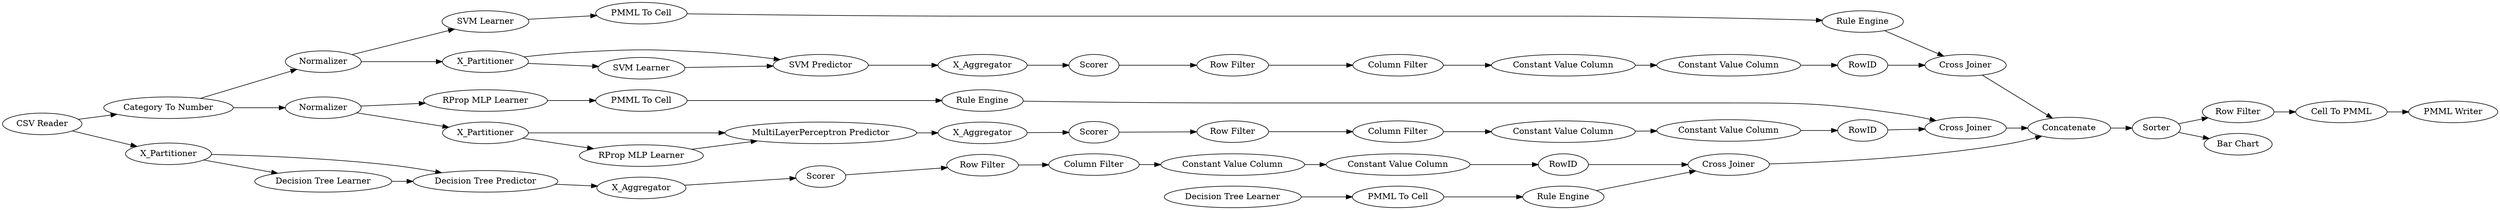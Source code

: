 digraph {
	"-3653181303116394792_38" [label="Cross Joiner"]
	"-6614419286029523367_62" [label=Concatenate]
	"-3161035991901944697_294" [label="Column Filter"]
	"5258161982767270901_294" [label="Column Filter"]
	"5258161982767270901_293" [label=RowID]
	"-7041075807819719526_33" [label="SVM Learner"]
	"-2579843822466273369_39" [label="Cross Joiner"]
	"-3653181303116394792_7" [label=X_Aggregator]
	"-6614419286029523367_53" [label="Row Filter"]
	"5258161982767270901_290" [label="Constant Value Column"]
	"-2579843822466273369_40" [label=Normalizer]
	"-2579843822466273369_32" [label="SVM Predictor"]
	"-1782925423265923604_34" [label="Rule Engine"]
	"-2579843822466273369_41" [label=Scorer]
	"-2306883726669678587_34" [label="Rule Engine"]
	"-3161035991901944697_293" [label=RowID]
	"-3653181303116394792_32" [label="Decision Tree Predictor"]
	"-6614419286029523367_64" [label="Bar Chart"]
	"-6614419286029523367_63" [label="PMML Writer"]
	"-3161035991901944697_292" [label="Constant Value Column"]
	"-1891490799086717491_40" [label=Scorer]
	"-2579843822466273369_7" [label=X_Aggregator]
	"-2306883726669678587_35" [label="RProp MLP Learner"]
	"-6614419286029523367_58" [label="Category To Number"]
	"-1891490799086717491_38" [label="Cross Joiner"]
	"-1782925423265923604_33" [label="Decision Tree Learner"]
	"-2908352968246099551_294" [label="Column Filter"]
	"-6614419286029523367_52" [label=Sorter]
	"-3161035991901944697_290" [label="Constant Value Column"]
	"-1891490799086717491_32" [label="MultiLayerPerceptron Predictor"]
	"-2306883726669678587_22" [label="PMML To Cell"]
	"-3653181303116394792_2" [label=X_Partitioner]
	"-2908352968246099551_9" [label="Row Filter"]
	"-2908352968246099551_292" [label="Constant Value Column"]
	"-3161035991901944697_9" [label="Row Filter"]
	"-1891490799086717491_39" [label=Normalizer]
	"-6614419286029523367_54" [label="Cell To PMML"]
	"-2579843822466273369_2" [label=X_Partitioner]
	"-3653181303116394792_31" [label="Decision Tree Learner"]
	"5258161982767270901_9" [label="Row Filter"]
	"-1891490799086717491_7" [label=X_Aggregator]
	"-2908352968246099551_293" [label=RowID]
	"-1782925423265923604_28" [label="PMML To Cell"]
	"-2579843822466273369_31" [label="SVM Learner"]
	"-7041075807819719526_35" [label="Rule Engine"]
	"-6614419286029523367_1" [label="CSV Reader"]
	"-2908352968246099551_290" [label="Constant Value Column"]
	"-1891490799086717491_2" [label=X_Partitioner]
	"-1891490799086717491_31" [label="RProp MLP Learner"]
	"-7041075807819719526_34" [label="PMML To Cell"]
	"-3653181303116394792_39" [label=Scorer]
	"5258161982767270901_292" [label="Constant Value Column"]
	"-2579843822466273369_41" -> "5258161982767270901_9"
	"-3653181303116394792_2" -> "-3653181303116394792_31"
	"-6614419286029523367_58" -> "-2579843822466273369_40"
	"-3161035991901944697_293" -> "-1891490799086717491_38"
	"-2908352968246099551_293" -> "-3653181303116394792_38"
	"-3161035991901944697_290" -> "-3161035991901944697_292"
	"-1891490799086717491_7" -> "-1891490799086717491_40"
	"-2579843822466273369_39" -> "-6614419286029523367_62"
	"-7041075807819719526_34" -> "-7041075807819719526_35"
	"-1782925423265923604_33" -> "-1782925423265923604_28"
	"-3653181303116394792_38" -> "-6614419286029523367_62"
	"-1891490799086717491_2" -> "-1891490799086717491_31"
	"-2579843822466273369_7" -> "-2579843822466273369_41"
	"-6614419286029523367_62" -> "-6614419286029523367_52"
	"-3653181303116394792_7" -> "-3653181303116394792_39"
	"-1891490799086717491_39" -> "-2306883726669678587_35"
	"-2579843822466273369_31" -> "-2579843822466273369_32"
	"-3161035991901944697_294" -> "-3161035991901944697_290"
	"-6614419286029523367_53" -> "-6614419286029523367_54"
	"-3653181303116394792_2" -> "-3653181303116394792_32"
	"-2579843822466273369_40" -> "-2579843822466273369_2"
	"-2908352968246099551_294" -> "-2908352968246099551_290"
	"5258161982767270901_9" -> "5258161982767270901_294"
	"-2579843822466273369_2" -> "-2579843822466273369_31"
	"-3161035991901944697_9" -> "-3161035991901944697_294"
	"-2579843822466273369_32" -> "-2579843822466273369_7"
	"-1891490799086717491_39" -> "-1891490799086717491_2"
	"-1891490799086717491_38" -> "-6614419286029523367_62"
	"5258161982767270901_293" -> "-2579843822466273369_39"
	"-2908352968246099551_292" -> "-2908352968246099551_293"
	"-6614419286029523367_54" -> "-6614419286029523367_63"
	"5258161982767270901_294" -> "5258161982767270901_290"
	"-1891490799086717491_32" -> "-1891490799086717491_7"
	"-2579843822466273369_2" -> "-2579843822466273369_32"
	"-6614419286029523367_1" -> "-6614419286029523367_58"
	"-3653181303116394792_32" -> "-3653181303116394792_7"
	"-1782925423265923604_28" -> "-1782925423265923604_34"
	"-7041075807819719526_35" -> "-2579843822466273369_39"
	"-6614419286029523367_1" -> "-3653181303116394792_2"
	"5258161982767270901_290" -> "5258161982767270901_292"
	"-6614419286029523367_52" -> "-6614419286029523367_53"
	"5258161982767270901_292" -> "5258161982767270901_293"
	"-2306883726669678587_35" -> "-2306883726669678587_22"
	"-6614419286029523367_52" -> "-6614419286029523367_64"
	"-3653181303116394792_39" -> "-2908352968246099551_9"
	"-1891490799086717491_40" -> "-3161035991901944697_9"
	"-2306883726669678587_34" -> "-1891490799086717491_38"
	"-2579843822466273369_40" -> "-7041075807819719526_33"
	"-2908352968246099551_290" -> "-2908352968246099551_292"
	"-3653181303116394792_31" -> "-3653181303116394792_32"
	"-1891490799086717491_31" -> "-1891490799086717491_32"
	"-1782925423265923604_34" -> "-3653181303116394792_38"
	"-1891490799086717491_2" -> "-1891490799086717491_32"
	"-2908352968246099551_9" -> "-2908352968246099551_294"
	"-3161035991901944697_292" -> "-3161035991901944697_293"
	"-7041075807819719526_33" -> "-7041075807819719526_34"
	"-2306883726669678587_22" -> "-2306883726669678587_34"
	"-6614419286029523367_58" -> "-1891490799086717491_39"
	rankdir=LR
}

